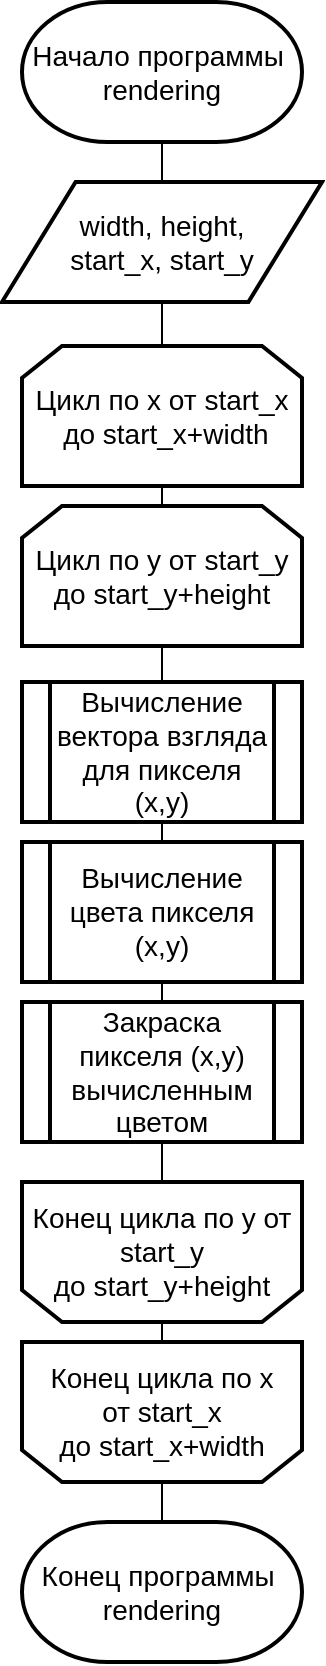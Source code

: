 <mxfile version="13.9.9" type="device"><diagram id="C5RBs43oDa-KdzZeNtuy" name="Page-1"><mxGraphModel dx="500" dy="1813" grid="1" gridSize="10" guides="1" tooltips="1" connect="1" arrows="1" fold="1" page="1" pageScale="1" pageWidth="827" pageHeight="1169" math="0" shadow="0"><root><mxCell id="WIyWlLk6GJQsqaUBKTNV-0"/><mxCell id="WIyWlLk6GJQsqaUBKTNV-1" parent="WIyWlLk6GJQsqaUBKTNV-0"/><mxCell id="0zO_q9Z6jGt5ZVwD8wrc-7" style="edgeStyle=orthogonalEdgeStyle;rounded=0;orthogonalLoop=1;jettySize=auto;html=1;exitX=0.5;exitY=0;exitDx=0;exitDy=0;entryX=0.5;entryY=1;entryDx=0;entryDy=0;endArrow=none;endFill=0;exitPerimeter=0;entryPerimeter=0;" parent="WIyWlLk6GJQsqaUBKTNV-1" source="WdZP0otw79XUUpHIpCqY-11" target="_blK2kj-LV2LUoSYWWXs-2" edge="1"><mxGeometry relative="1" as="geometry"><mxPoint x="880" y="660" as="sourcePoint"/><mxPoint x="880" y="540" as="targetPoint"/></mxGeometry></mxCell><mxCell id="WdZP0otw79XUUpHIpCqY-11" value="Конец программы&amp;nbsp;&lt;br&gt;rendering" style="strokeWidth=2;html=1;shape=mxgraph.flowchart.terminator;whiteSpace=wrap;fontSize=14;" parent="WIyWlLk6GJQsqaUBKTNV-1" vertex="1"><mxGeometry x="810" y="640" width="140" height="70" as="geometry"/></mxCell><mxCell id="_blK2kj-LV2LUoSYWWXs-0" style="edgeStyle=orthogonalEdgeStyle;rounded=0;orthogonalLoop=1;jettySize=auto;html=1;exitX=0.5;exitY=1;exitDx=0;exitDy=0;entryX=0.5;entryY=0;entryDx=0;entryDy=0;entryPerimeter=0;endArrow=none;endFill=0;" parent="WIyWlLk6GJQsqaUBKTNV-1" edge="1"><mxGeometry relative="1" as="geometry"><mxPoint x="880" y="42" as="sourcePoint"/><mxPoint x="880" y="52" as="targetPoint"/></mxGeometry></mxCell><mxCell id="_blK2kj-LV2LUoSYWWXs-2" value="&lt;font style=&quot;font-size: 14px&quot;&gt;Начало программы&amp;nbsp;&lt;br&gt;rendering&lt;/font&gt;" style="strokeWidth=2;html=1;shape=mxgraph.flowchart.terminator;whiteSpace=wrap;fontSize=14;fontFamily=Helvetica;" parent="WIyWlLk6GJQsqaUBKTNV-1" vertex="1"><mxGeometry x="810" y="-120" width="140" height="70" as="geometry"/></mxCell><mxCell id="_blK2kj-LV2LUoSYWWXs-3" style="edgeStyle=orthogonalEdgeStyle;rounded=0;orthogonalLoop=1;jettySize=auto;html=1;exitX=0.5;exitY=1;exitDx=0;exitDy=0;entryX=0.5;entryY=0;entryDx=0;entryDy=0;endArrow=none;endFill=0;" parent="WIyWlLk6GJQsqaUBKTNV-1" edge="1"><mxGeometry relative="1" as="geometry"><mxPoint x="880" y="50" as="targetPoint"/><mxPoint x="880" y="40" as="sourcePoint"/></mxGeometry></mxCell><mxCell id="_blK2kj-LV2LUoSYWWXs-10" style="edgeStyle=orthogonalEdgeStyle;rounded=0;orthogonalLoop=1;jettySize=auto;html=1;exitX=0.5;exitY=1;exitDx=0;exitDy=0;exitPerimeter=0;entryX=0.5;entryY=0;entryDx=0;entryDy=0;endArrow=none;endFill=0;entryPerimeter=0;" parent="WIyWlLk6GJQsqaUBKTNV-1" edge="1"><mxGeometry relative="1" as="geometry"><mxPoint x="880" y="132" as="targetPoint"/><mxPoint x="880" y="122" as="sourcePoint"/></mxGeometry></mxCell><mxCell id="_blK2kj-LV2LUoSYWWXs-17" style="edgeStyle=orthogonalEdgeStyle;rounded=0;orthogonalLoop=1;jettySize=auto;html=1;exitX=0.5;exitY=1;exitDx=0;exitDy=0;exitPerimeter=0;entryX=0.5;entryY=1;entryDx=0;entryDy=0;endArrow=none;endFill=0;" parent="WIyWlLk6GJQsqaUBKTNV-1" source="KI6t1zhLUABQhlnHe4h6-3" edge="1"><mxGeometry relative="1" as="geometry"><mxPoint x="880" y="560" as="sourcePoint"/><mxPoint x="880" y="470" as="targetPoint"/></mxGeometry></mxCell><mxCell id="KI6t1zhLUABQhlnHe4h6-0" value="&lt;span style=&quot;font-size: 14px&quot;&gt;Цикл по x от&amp;nbsp;&lt;/span&gt;&lt;span style=&quot;font-size: 14px&quot;&gt;start_x&lt;/span&gt;&lt;span style=&quot;font-size: 14px&quot;&gt;&lt;br&gt;&amp;nbsp;до&amp;nbsp;&lt;/span&gt;&lt;span style=&quot;font-size: 14px&quot;&gt;start_x+&lt;/span&gt;&lt;span style=&quot;font-size: 14px&quot;&gt;width&lt;/span&gt;" style="shape=loopLimit;whiteSpace=wrap;html=1;strokeWidth=2;" parent="WIyWlLk6GJQsqaUBKTNV-1" vertex="1"><mxGeometry x="810" y="52" width="140" height="70" as="geometry"/></mxCell><mxCell id="0zO_q9Z6jGt5ZVwD8wrc-1" style="edgeStyle=orthogonalEdgeStyle;rounded=0;orthogonalLoop=1;jettySize=auto;html=1;exitX=0.5;exitY=1;exitDx=0;exitDy=0;entryX=0.5;entryY=0;entryDx=0;entryDy=0;endArrow=none;endFill=0;" parent="WIyWlLk6GJQsqaUBKTNV-1" source="KI6t1zhLUABQhlnHe4h6-2" target="0zO_q9Z6jGt5ZVwD8wrc-0" edge="1"><mxGeometry relative="1" as="geometry"/></mxCell><mxCell id="KI6t1zhLUABQhlnHe4h6-2" value="&lt;span style=&quot;font-size: 14px&quot;&gt;Цикл по y от start_y до&amp;nbsp;&lt;/span&gt;&lt;span style=&quot;font-size: 14px&quot;&gt;start_y+&lt;/span&gt;&lt;span style=&quot;font-size: 14px&quot;&gt;height&lt;/span&gt;" style="shape=loopLimit;whiteSpace=wrap;html=1;strokeWidth=2;" parent="WIyWlLk6GJQsqaUBKTNV-1" vertex="1"><mxGeometry x="810" y="132" width="140" height="70" as="geometry"/></mxCell><mxCell id="0zO_q9Z6jGt5ZVwD8wrc-4" style="edgeStyle=orthogonalEdgeStyle;rounded=0;orthogonalLoop=1;jettySize=auto;html=1;exitX=0.5;exitY=1;exitDx=0;exitDy=0;entryX=0.5;entryY=0;entryDx=0;entryDy=0;endArrow=none;endFill=0;" parent="WIyWlLk6GJQsqaUBKTNV-1" source="0zO_q9Z6jGt5ZVwD8wrc-0" target="0zO_q9Z6jGt5ZVwD8wrc-2" edge="1"><mxGeometry relative="1" as="geometry"/></mxCell><mxCell id="0zO_q9Z6jGt5ZVwD8wrc-0" value="Вычисление цвета пикселя (x,y)" style="shape=process;whiteSpace=wrap;html=1;backgroundOutline=1;strokeWidth=2;fontSize=14;" parent="WIyWlLk6GJQsqaUBKTNV-1" vertex="1"><mxGeometry x="810" y="300" width="140" height="70" as="geometry"/></mxCell><mxCell id="0zO_q9Z6jGt5ZVwD8wrc-2" value="Закраска пикселя (x,y) вычисленным цветом" style="shape=process;whiteSpace=wrap;html=1;backgroundOutline=1;strokeWidth=2;fontSize=14;" parent="WIyWlLk6GJQsqaUBKTNV-1" vertex="1"><mxGeometry x="810" y="380" width="140" height="70" as="geometry"/></mxCell><mxCell id="0zO_q9Z6jGt5ZVwD8wrc-5" value="Вычисление вектора взгляда для пикселя (x,y)" style="shape=process;whiteSpace=wrap;html=1;backgroundOutline=1;strokeWidth=2;fontSize=14;" parent="WIyWlLk6GJQsqaUBKTNV-1" vertex="1"><mxGeometry x="810" y="220" width="140" height="70" as="geometry"/></mxCell><mxCell id="KI6t1zhLUABQhlnHe4h6-3" value="&lt;span style=&quot;font-size: 14px&quot;&gt;Конец цикла&amp;nbsp;&lt;/span&gt;&lt;span style=&quot;font-size: 14px&quot;&gt;по y от start_y до&amp;nbsp;&lt;/span&gt;&lt;span style=&quot;font-size: 14px&quot;&gt;start_y+&lt;/span&gt;&lt;span style=&quot;font-size: 14px&quot;&gt;height&lt;/span&gt;" style="shape=loopLimit;whiteSpace=wrap;html=1;strokeWidth=2;direction=west;" parent="WIyWlLk6GJQsqaUBKTNV-1" vertex="1"><mxGeometry x="810" y="470" width="140" height="70" as="geometry"/></mxCell><mxCell id="KI6t1zhLUABQhlnHe4h6-6" value="&lt;span style=&quot;font-size: 14px&quot;&gt;Конец цикла&amp;nbsp;&lt;/span&gt;&lt;span style=&quot;font-size: 14px&quot;&gt;по x от&amp;nbsp;&lt;/span&gt;&lt;span style=&quot;font-size: 14px&quot;&gt;start_x&lt;/span&gt;&lt;span style=&quot;font-size: 14px&quot;&gt;&lt;br&gt;&amp;nbsp;до&amp;nbsp;&lt;/span&gt;&lt;span style=&quot;font-size: 14px&quot;&gt;start_x+&lt;/span&gt;&lt;span style=&quot;font-size: 14px&quot;&gt;width&lt;/span&gt;&lt;span style=&quot;font-size: 14px&quot;&gt;&amp;nbsp;&lt;/span&gt;" style="shape=loopLimit;whiteSpace=wrap;html=1;strokeWidth=2;direction=west;" parent="WIyWlLk6GJQsqaUBKTNV-1" vertex="1"><mxGeometry x="810" y="550" width="140" height="70" as="geometry"/></mxCell><mxCell id="JPrhd-5eOgPDo48qGL33-0" value="&lt;font style=&quot;font-size: 14px&quot;&gt;width, height, &lt;br&gt;start_x, start_y&lt;/font&gt;" style="shape=parallelogram;html=1;strokeWidth=2;perimeter=parallelogramPerimeter;whiteSpace=wrap;rounded=0;arcSize=12;size=0.23;fontSize=13;" vertex="1" parent="WIyWlLk6GJQsqaUBKTNV-1"><mxGeometry x="800" y="-30" width="160" height="60" as="geometry"/></mxCell></root></mxGraphModel></diagram></mxfile>